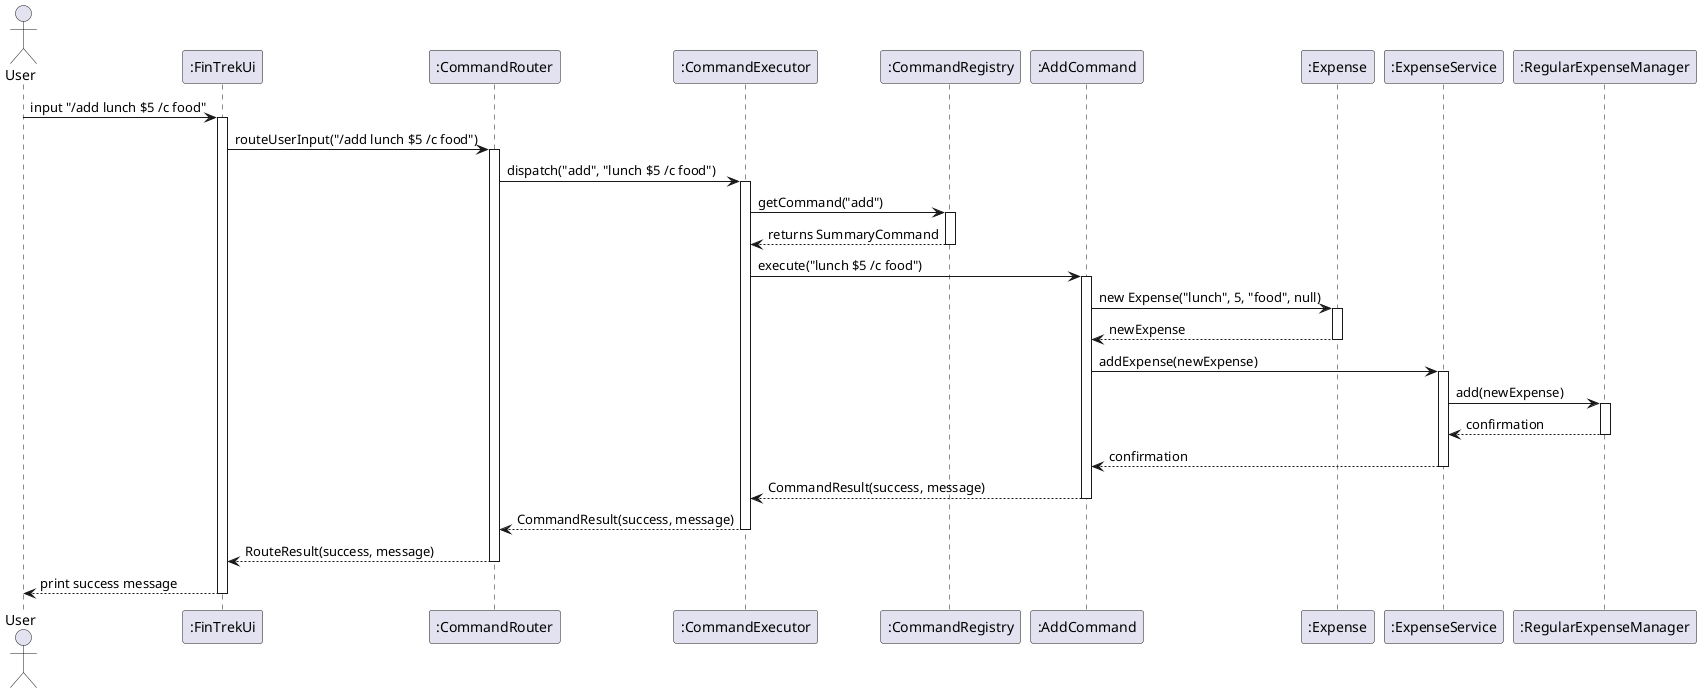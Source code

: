 @startuml add.puml

actor "User" as user
participant ":FinTrekUi" as FT
participant ":CommandRouter" as router
participant ":CommandExecutor" as executor
participant ":CommandRegistry" as registry
participant ":AddCommand" as AC
participant ":Expense" as expense
participant ":ExpenseService" as ES
participant ":RegularExpenseManager" as REM

user -> FT: input "/add lunch $5 /c food"
activate FT

FT -> router: routeUserInput("/add lunch $5 /c food")
activate router

router -> executor: dispatch("add", "lunch $5 /c food")
activate executor

executor -> registry: getCommand("add")
activate registry

registry --> executor: returns SummaryCommand
deactivate registry

executor -> AC: execute("lunch $5 /c food")
activate AC

AC -> expense: new Expense("lunch", 5, "food", null)
activate expense

expense --> AC: newExpense
deactivate expense

AC -> ES: addExpense(newExpense)
activate ES

ES -> REM: add(newExpense)
activate REM

REM --> ES: confirmation
deactivate REM

ES --> AC: confirmation
deactivate ES

AC --> executor: CommandResult(success, message)
deactivate AC

executor --> router: CommandResult(success, message)
deactivate executor

router --> FT: RouteResult(success, message)
deactivate router

FT --> user: print success message
deactivate FT

@enduml